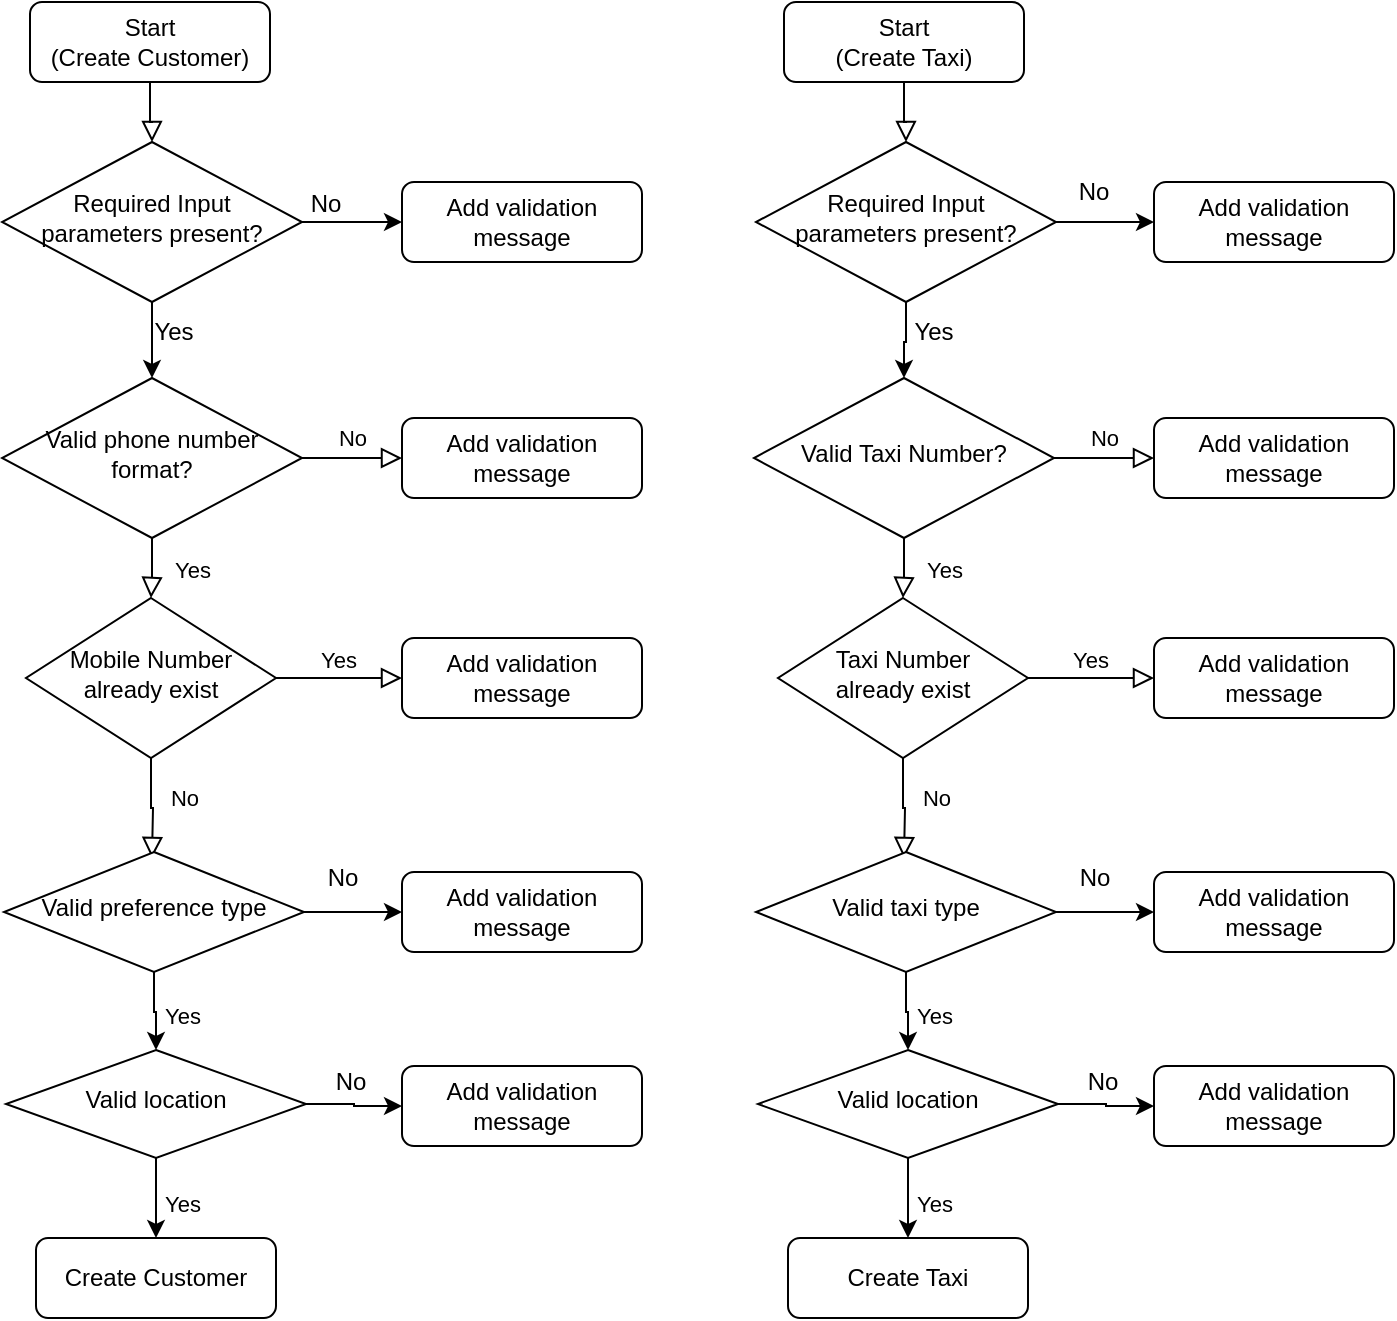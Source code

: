 <mxfile version="19.0.0" type="github"><diagram id="C5RBs43oDa-KdzZeNtuy" name="Page-1"><mxGraphModel dx="1157" dy="643" grid="1" gridSize="10" guides="1" tooltips="1" connect="1" arrows="1" fold="1" page="1" pageScale="1" pageWidth="827" pageHeight="1169" math="0" shadow="0"><root><mxCell id="WIyWlLk6GJQsqaUBKTNV-0"/><mxCell id="WIyWlLk6GJQsqaUBKTNV-1" parent="WIyWlLk6GJQsqaUBKTNV-0"/><mxCell id="WIyWlLk6GJQsqaUBKTNV-2" value="" style="rounded=0;html=1;jettySize=auto;orthogonalLoop=1;fontSize=11;endArrow=block;endFill=0;endSize=8;strokeWidth=1;shadow=0;labelBackgroundColor=none;edgeStyle=orthogonalEdgeStyle;entryX=0.5;entryY=0;entryDx=0;entryDy=0;" parent="WIyWlLk6GJQsqaUBKTNV-1" source="WIyWlLk6GJQsqaUBKTNV-3" target="k5kNq2A14wNLK9glgN0E-36" edge="1"><mxGeometry relative="1" as="geometry"/></mxCell><mxCell id="WIyWlLk6GJQsqaUBKTNV-3" value="Start&lt;br&gt;(Create Customer)" style="rounded=1;whiteSpace=wrap;html=1;fontSize=12;glass=0;strokeWidth=1;shadow=0;" parent="WIyWlLk6GJQsqaUBKTNV-1" vertex="1"><mxGeometry x="88" y="20" width="120" height="40" as="geometry"/></mxCell><mxCell id="WIyWlLk6GJQsqaUBKTNV-4" value="Yes" style="rounded=0;html=1;jettySize=auto;orthogonalLoop=1;fontSize=11;endArrow=block;endFill=0;endSize=8;strokeWidth=1;shadow=0;labelBackgroundColor=none;edgeStyle=orthogonalEdgeStyle;" parent="WIyWlLk6GJQsqaUBKTNV-1" source="WIyWlLk6GJQsqaUBKTNV-6" target="WIyWlLk6GJQsqaUBKTNV-10" edge="1"><mxGeometry y="20" relative="1" as="geometry"><mxPoint as="offset"/></mxGeometry></mxCell><mxCell id="WIyWlLk6GJQsqaUBKTNV-5" value="No" style="edgeStyle=orthogonalEdgeStyle;rounded=0;html=1;jettySize=auto;orthogonalLoop=1;fontSize=11;endArrow=block;endFill=0;endSize=8;strokeWidth=1;shadow=0;labelBackgroundColor=none;" parent="WIyWlLk6GJQsqaUBKTNV-1" source="WIyWlLk6GJQsqaUBKTNV-6" target="WIyWlLk6GJQsqaUBKTNV-7" edge="1"><mxGeometry y="10" relative="1" as="geometry"><mxPoint as="offset"/></mxGeometry></mxCell><mxCell id="WIyWlLk6GJQsqaUBKTNV-6" value="Valid phone number format?" style="rhombus;whiteSpace=wrap;html=1;shadow=0;fontFamily=Helvetica;fontSize=12;align=center;strokeWidth=1;spacing=6;spacingTop=-4;" parent="WIyWlLk6GJQsqaUBKTNV-1" vertex="1"><mxGeometry x="74" y="208" width="150" height="80" as="geometry"/></mxCell><mxCell id="WIyWlLk6GJQsqaUBKTNV-7" value="Add validation message" style="rounded=1;whiteSpace=wrap;html=1;fontSize=12;glass=0;strokeWidth=1;shadow=0;" parent="WIyWlLk6GJQsqaUBKTNV-1" vertex="1"><mxGeometry x="274" y="228" width="120" height="40" as="geometry"/></mxCell><mxCell id="WIyWlLk6GJQsqaUBKTNV-8" value="No" style="rounded=0;html=1;jettySize=auto;orthogonalLoop=1;fontSize=11;endArrow=block;endFill=0;endSize=8;strokeWidth=1;shadow=0;labelBackgroundColor=none;edgeStyle=orthogonalEdgeStyle;" parent="WIyWlLk6GJQsqaUBKTNV-1" source="WIyWlLk6GJQsqaUBKTNV-10" edge="1"><mxGeometry x="-0.208" y="16" relative="1" as="geometry"><mxPoint as="offset"/><mxPoint x="149" y="448" as="targetPoint"/></mxGeometry></mxCell><mxCell id="WIyWlLk6GJQsqaUBKTNV-9" value="Yes" style="edgeStyle=orthogonalEdgeStyle;rounded=0;html=1;jettySize=auto;orthogonalLoop=1;fontSize=11;endArrow=block;endFill=0;endSize=8;strokeWidth=1;shadow=0;labelBackgroundColor=none;" parent="WIyWlLk6GJQsqaUBKTNV-1" source="WIyWlLk6GJQsqaUBKTNV-10" edge="1"><mxGeometry y="10" relative="1" as="geometry"><mxPoint as="offset"/><mxPoint x="274" y="358" as="targetPoint"/></mxGeometry></mxCell><mxCell id="WIyWlLk6GJQsqaUBKTNV-10" value="Mobile Number already exist" style="rhombus;whiteSpace=wrap;html=1;shadow=0;fontFamily=Helvetica;fontSize=12;align=center;strokeWidth=1;spacing=6;spacingTop=-4;" parent="WIyWlLk6GJQsqaUBKTNV-1" vertex="1"><mxGeometry x="86" y="318" width="125" height="80" as="geometry"/></mxCell><mxCell id="k5kNq2A14wNLK9glgN0E-4" value="Yes" style="edgeStyle=orthogonalEdgeStyle;rounded=0;orthogonalLoop=1;jettySize=auto;html=1;entryX=0.5;entryY=0;entryDx=0;entryDy=0;" edge="1" parent="WIyWlLk6GJQsqaUBKTNV-1" source="k5kNq2A14wNLK9glgN0E-1" target="k5kNq2A14wNLK9glgN0E-2"><mxGeometry x="0.138" y="13" relative="1" as="geometry"><mxPoint as="offset"/></mxGeometry></mxCell><mxCell id="k5kNq2A14wNLK9glgN0E-9" style="edgeStyle=orthogonalEdgeStyle;rounded=0;orthogonalLoop=1;jettySize=auto;html=1;entryX=0;entryY=0.5;entryDx=0;entryDy=0;" edge="1" parent="WIyWlLk6GJQsqaUBKTNV-1" source="k5kNq2A14wNLK9glgN0E-1" target="k5kNq2A14wNLK9glgN0E-7"><mxGeometry relative="1" as="geometry"/></mxCell><mxCell id="k5kNq2A14wNLK9glgN0E-1" value="Valid preference type" style="rhombus;whiteSpace=wrap;html=1;shadow=0;fontFamily=Helvetica;fontSize=12;align=center;strokeWidth=1;spacing=6;spacingTop=-4;" vertex="1" parent="WIyWlLk6GJQsqaUBKTNV-1"><mxGeometry x="75" y="445" width="150" height="60" as="geometry"/></mxCell><mxCell id="k5kNq2A14wNLK9glgN0E-12" style="edgeStyle=orthogonalEdgeStyle;rounded=0;orthogonalLoop=1;jettySize=auto;html=1;entryX=0;entryY=0.5;entryDx=0;entryDy=0;" edge="1" parent="WIyWlLk6GJQsqaUBKTNV-1" source="k5kNq2A14wNLK9glgN0E-2" target="k5kNq2A14wNLK9glgN0E-11"><mxGeometry relative="1" as="geometry"/></mxCell><mxCell id="k5kNq2A14wNLK9glgN0E-2" value="Valid location" style="rhombus;whiteSpace=wrap;html=1;shadow=0;fontFamily=Helvetica;fontSize=12;align=center;strokeWidth=1;spacing=6;spacingTop=-4;" vertex="1" parent="WIyWlLk6GJQsqaUBKTNV-1"><mxGeometry x="76" y="544" width="150" height="54" as="geometry"/></mxCell><mxCell id="k5kNq2A14wNLK9glgN0E-5" value="Yes" style="edgeStyle=orthogonalEdgeStyle;rounded=0;orthogonalLoop=1;jettySize=auto;html=1;exitX=0.5;exitY=1;exitDx=0;exitDy=0;" edge="1" parent="WIyWlLk6GJQsqaUBKTNV-1" source="k5kNq2A14wNLK9glgN0E-2"><mxGeometry x="0.138" y="13" relative="1" as="geometry"><mxPoint x="160.067" y="592.973" as="sourcePoint"/><mxPoint x="151" y="638" as="targetPoint"/><mxPoint as="offset"/></mxGeometry></mxCell><mxCell id="k5kNq2A14wNLK9glgN0E-6" value="Add validation message" style="rounded=1;whiteSpace=wrap;html=1;fontSize=12;glass=0;strokeWidth=1;shadow=0;" vertex="1" parent="WIyWlLk6GJQsqaUBKTNV-1"><mxGeometry x="274" y="338" width="120" height="40" as="geometry"/></mxCell><mxCell id="k5kNq2A14wNLK9glgN0E-7" value="Add validation message" style="rounded=1;whiteSpace=wrap;html=1;fontSize=12;glass=0;strokeWidth=1;shadow=0;" vertex="1" parent="WIyWlLk6GJQsqaUBKTNV-1"><mxGeometry x="274" y="455" width="120" height="40" as="geometry"/></mxCell><mxCell id="k5kNq2A14wNLK9glgN0E-10" value="No" style="text;html=1;align=center;verticalAlign=middle;resizable=0;points=[];autosize=1;strokeColor=none;fillColor=none;" vertex="1" parent="WIyWlLk6GJQsqaUBKTNV-1"><mxGeometry x="229" y="448" width="30" height="20" as="geometry"/></mxCell><mxCell id="k5kNq2A14wNLK9glgN0E-11" value="Add validation message" style="rounded=1;whiteSpace=wrap;html=1;fontSize=12;glass=0;strokeWidth=1;shadow=0;" vertex="1" parent="WIyWlLk6GJQsqaUBKTNV-1"><mxGeometry x="274" y="552" width="120" height="40" as="geometry"/></mxCell><mxCell id="k5kNq2A14wNLK9glgN0E-13" value="No" style="text;html=1;align=center;verticalAlign=middle;resizable=0;points=[];autosize=1;strokeColor=none;fillColor=none;" vertex="1" parent="WIyWlLk6GJQsqaUBKTNV-1"><mxGeometry x="233" y="550" width="30" height="20" as="geometry"/></mxCell><mxCell id="k5kNq2A14wNLK9glgN0E-14" value="Create Customer" style="rounded=1;whiteSpace=wrap;html=1;fontSize=12;glass=0;strokeWidth=1;shadow=0;" vertex="1" parent="WIyWlLk6GJQsqaUBKTNV-1"><mxGeometry x="91" y="638" width="120" height="40" as="geometry"/></mxCell><mxCell id="k5kNq2A14wNLK9glgN0E-15" value="" style="rounded=0;html=1;jettySize=auto;orthogonalLoop=1;fontSize=11;endArrow=block;endFill=0;endSize=8;strokeWidth=1;shadow=0;labelBackgroundColor=none;edgeStyle=orthogonalEdgeStyle;" edge="1" parent="WIyWlLk6GJQsqaUBKTNV-1" source="k5kNq2A14wNLK9glgN0E-16" target="k5kNq2A14wNLK9glgN0E-38"><mxGeometry relative="1" as="geometry"/></mxCell><mxCell id="k5kNq2A14wNLK9glgN0E-16" value="Start&lt;br&gt;(Create Taxi)" style="rounded=1;whiteSpace=wrap;html=1;fontSize=12;glass=0;strokeWidth=1;shadow=0;" vertex="1" parent="WIyWlLk6GJQsqaUBKTNV-1"><mxGeometry x="465" y="20" width="120" height="40" as="geometry"/></mxCell><mxCell id="k5kNq2A14wNLK9glgN0E-17" value="Yes" style="rounded=0;html=1;jettySize=auto;orthogonalLoop=1;fontSize=11;endArrow=block;endFill=0;endSize=8;strokeWidth=1;shadow=0;labelBackgroundColor=none;edgeStyle=orthogonalEdgeStyle;" edge="1" parent="WIyWlLk6GJQsqaUBKTNV-1" source="k5kNq2A14wNLK9glgN0E-19" target="k5kNq2A14wNLK9glgN0E-23"><mxGeometry y="20" relative="1" as="geometry"><mxPoint as="offset"/></mxGeometry></mxCell><mxCell id="k5kNq2A14wNLK9glgN0E-18" value="No" style="edgeStyle=orthogonalEdgeStyle;rounded=0;html=1;jettySize=auto;orthogonalLoop=1;fontSize=11;endArrow=block;endFill=0;endSize=8;strokeWidth=1;shadow=0;labelBackgroundColor=none;" edge="1" parent="WIyWlLk6GJQsqaUBKTNV-1" source="k5kNq2A14wNLK9glgN0E-19" target="k5kNq2A14wNLK9glgN0E-20"><mxGeometry y="10" relative="1" as="geometry"><mxPoint as="offset"/></mxGeometry></mxCell><mxCell id="k5kNq2A14wNLK9glgN0E-19" value="Valid Taxi Number?" style="rhombus;whiteSpace=wrap;html=1;shadow=0;fontFamily=Helvetica;fontSize=12;align=center;strokeWidth=1;spacing=6;spacingTop=-4;" vertex="1" parent="WIyWlLk6GJQsqaUBKTNV-1"><mxGeometry x="450" y="208" width="150" height="80" as="geometry"/></mxCell><mxCell id="k5kNq2A14wNLK9glgN0E-20" value="Add validation message" style="rounded=1;whiteSpace=wrap;html=1;fontSize=12;glass=0;strokeWidth=1;shadow=0;" vertex="1" parent="WIyWlLk6GJQsqaUBKTNV-1"><mxGeometry x="650" y="228" width="120" height="40" as="geometry"/></mxCell><mxCell id="k5kNq2A14wNLK9glgN0E-21" value="No" style="rounded=0;html=1;jettySize=auto;orthogonalLoop=1;fontSize=11;endArrow=block;endFill=0;endSize=8;strokeWidth=1;shadow=0;labelBackgroundColor=none;edgeStyle=orthogonalEdgeStyle;" edge="1" parent="WIyWlLk6GJQsqaUBKTNV-1" source="k5kNq2A14wNLK9glgN0E-23"><mxGeometry x="-0.208" y="16" relative="1" as="geometry"><mxPoint as="offset"/><mxPoint x="525" y="448" as="targetPoint"/></mxGeometry></mxCell><mxCell id="k5kNq2A14wNLK9glgN0E-22" value="Yes" style="edgeStyle=orthogonalEdgeStyle;rounded=0;html=1;jettySize=auto;orthogonalLoop=1;fontSize=11;endArrow=block;endFill=0;endSize=8;strokeWidth=1;shadow=0;labelBackgroundColor=none;" edge="1" parent="WIyWlLk6GJQsqaUBKTNV-1" source="k5kNq2A14wNLK9glgN0E-23"><mxGeometry y="10" relative="1" as="geometry"><mxPoint as="offset"/><mxPoint x="650" y="358" as="targetPoint"/></mxGeometry></mxCell><mxCell id="k5kNq2A14wNLK9glgN0E-23" value="Taxi Number &lt;br&gt;already exist" style="rhombus;whiteSpace=wrap;html=1;shadow=0;fontFamily=Helvetica;fontSize=12;align=center;strokeWidth=1;spacing=6;spacingTop=-4;" vertex="1" parent="WIyWlLk6GJQsqaUBKTNV-1"><mxGeometry x="462" y="318" width="125" height="80" as="geometry"/></mxCell><mxCell id="k5kNq2A14wNLK9glgN0E-24" value="Yes" style="edgeStyle=orthogonalEdgeStyle;rounded=0;orthogonalLoop=1;jettySize=auto;html=1;entryX=0.5;entryY=0;entryDx=0;entryDy=0;" edge="1" parent="WIyWlLk6GJQsqaUBKTNV-1" source="k5kNq2A14wNLK9glgN0E-26" target="k5kNq2A14wNLK9glgN0E-28"><mxGeometry x="0.138" y="13" relative="1" as="geometry"><mxPoint as="offset"/></mxGeometry></mxCell><mxCell id="k5kNq2A14wNLK9glgN0E-25" style="edgeStyle=orthogonalEdgeStyle;rounded=0;orthogonalLoop=1;jettySize=auto;html=1;entryX=0;entryY=0.5;entryDx=0;entryDy=0;" edge="1" parent="WIyWlLk6GJQsqaUBKTNV-1" source="k5kNq2A14wNLK9glgN0E-26" target="k5kNq2A14wNLK9glgN0E-31"><mxGeometry relative="1" as="geometry"/></mxCell><mxCell id="k5kNq2A14wNLK9glgN0E-26" value="Valid taxi type" style="rhombus;whiteSpace=wrap;html=1;shadow=0;fontFamily=Helvetica;fontSize=12;align=center;strokeWidth=1;spacing=6;spacingTop=-4;" vertex="1" parent="WIyWlLk6GJQsqaUBKTNV-1"><mxGeometry x="451" y="445" width="150" height="60" as="geometry"/></mxCell><mxCell id="k5kNq2A14wNLK9glgN0E-27" style="edgeStyle=orthogonalEdgeStyle;rounded=0;orthogonalLoop=1;jettySize=auto;html=1;entryX=0;entryY=0.5;entryDx=0;entryDy=0;" edge="1" parent="WIyWlLk6GJQsqaUBKTNV-1" source="k5kNq2A14wNLK9glgN0E-28" target="k5kNq2A14wNLK9glgN0E-33"><mxGeometry relative="1" as="geometry"/></mxCell><mxCell id="k5kNq2A14wNLK9glgN0E-28" value="Valid location" style="rhombus;whiteSpace=wrap;html=1;shadow=0;fontFamily=Helvetica;fontSize=12;align=center;strokeWidth=1;spacing=6;spacingTop=-4;" vertex="1" parent="WIyWlLk6GJQsqaUBKTNV-1"><mxGeometry x="452" y="544" width="150" height="54" as="geometry"/></mxCell><mxCell id="k5kNq2A14wNLK9glgN0E-29" value="Yes" style="edgeStyle=orthogonalEdgeStyle;rounded=0;orthogonalLoop=1;jettySize=auto;html=1;exitX=0.5;exitY=1;exitDx=0;exitDy=0;" edge="1" parent="WIyWlLk6GJQsqaUBKTNV-1" source="k5kNq2A14wNLK9glgN0E-28"><mxGeometry x="0.138" y="13" relative="1" as="geometry"><mxPoint x="536.067" y="592.973" as="sourcePoint"/><mxPoint x="527" y="638" as="targetPoint"/><mxPoint as="offset"/></mxGeometry></mxCell><mxCell id="k5kNq2A14wNLK9glgN0E-30" value="Add validation message" style="rounded=1;whiteSpace=wrap;html=1;fontSize=12;glass=0;strokeWidth=1;shadow=0;" vertex="1" parent="WIyWlLk6GJQsqaUBKTNV-1"><mxGeometry x="650" y="338" width="120" height="40" as="geometry"/></mxCell><mxCell id="k5kNq2A14wNLK9glgN0E-31" value="Add validation message" style="rounded=1;whiteSpace=wrap;html=1;fontSize=12;glass=0;strokeWidth=1;shadow=0;" vertex="1" parent="WIyWlLk6GJQsqaUBKTNV-1"><mxGeometry x="650" y="455" width="120" height="40" as="geometry"/></mxCell><mxCell id="k5kNq2A14wNLK9glgN0E-32" value="No" style="text;html=1;align=center;verticalAlign=middle;resizable=0;points=[];autosize=1;strokeColor=none;fillColor=none;" vertex="1" parent="WIyWlLk6GJQsqaUBKTNV-1"><mxGeometry x="605" y="448" width="30" height="20" as="geometry"/></mxCell><mxCell id="k5kNq2A14wNLK9glgN0E-33" value="Add validation message" style="rounded=1;whiteSpace=wrap;html=1;fontSize=12;glass=0;strokeWidth=1;shadow=0;" vertex="1" parent="WIyWlLk6GJQsqaUBKTNV-1"><mxGeometry x="650" y="552" width="120" height="40" as="geometry"/></mxCell><mxCell id="k5kNq2A14wNLK9glgN0E-34" value="No" style="text;html=1;align=center;verticalAlign=middle;resizable=0;points=[];autosize=1;strokeColor=none;fillColor=none;" vertex="1" parent="WIyWlLk6GJQsqaUBKTNV-1"><mxGeometry x="609" y="550" width="30" height="20" as="geometry"/></mxCell><mxCell id="k5kNq2A14wNLK9glgN0E-35" value="Create Taxi" style="rounded=1;whiteSpace=wrap;html=1;fontSize=12;glass=0;strokeWidth=1;shadow=0;" vertex="1" parent="WIyWlLk6GJQsqaUBKTNV-1"><mxGeometry x="467" y="638" width="120" height="40" as="geometry"/></mxCell><mxCell id="k5kNq2A14wNLK9glgN0E-37" style="edgeStyle=orthogonalEdgeStyle;rounded=0;orthogonalLoop=1;jettySize=auto;html=1;entryX=0.5;entryY=0;entryDx=0;entryDy=0;" edge="1" parent="WIyWlLk6GJQsqaUBKTNV-1" source="k5kNq2A14wNLK9glgN0E-36" target="WIyWlLk6GJQsqaUBKTNV-6"><mxGeometry relative="1" as="geometry"/></mxCell><mxCell id="k5kNq2A14wNLK9glgN0E-41" style="edgeStyle=orthogonalEdgeStyle;rounded=0;orthogonalLoop=1;jettySize=auto;html=1;entryX=0;entryY=0.5;entryDx=0;entryDy=0;" edge="1" parent="WIyWlLk6GJQsqaUBKTNV-1" source="k5kNq2A14wNLK9glgN0E-36" target="k5kNq2A14wNLK9glgN0E-40"><mxGeometry relative="1" as="geometry"/></mxCell><mxCell id="k5kNq2A14wNLK9glgN0E-36" value="Required Input parameters present?" style="rhombus;whiteSpace=wrap;html=1;shadow=0;fontFamily=Helvetica;fontSize=12;align=center;strokeWidth=1;spacing=6;spacingTop=-4;" vertex="1" parent="WIyWlLk6GJQsqaUBKTNV-1"><mxGeometry x="74" y="90" width="150" height="80" as="geometry"/></mxCell><mxCell id="k5kNq2A14wNLK9glgN0E-39" style="edgeStyle=orthogonalEdgeStyle;rounded=0;orthogonalLoop=1;jettySize=auto;html=1;entryX=0.5;entryY=0;entryDx=0;entryDy=0;" edge="1" parent="WIyWlLk6GJQsqaUBKTNV-1" source="k5kNq2A14wNLK9glgN0E-38" target="k5kNq2A14wNLK9glgN0E-19"><mxGeometry relative="1" as="geometry"/></mxCell><mxCell id="k5kNq2A14wNLK9glgN0E-43" style="edgeStyle=orthogonalEdgeStyle;rounded=0;orthogonalLoop=1;jettySize=auto;html=1;entryX=0;entryY=0.5;entryDx=0;entryDy=0;" edge="1" parent="WIyWlLk6GJQsqaUBKTNV-1" source="k5kNq2A14wNLK9glgN0E-38" target="k5kNq2A14wNLK9glgN0E-42"><mxGeometry relative="1" as="geometry"/></mxCell><mxCell id="k5kNq2A14wNLK9glgN0E-38" value="Required Input parameters present?" style="rhombus;whiteSpace=wrap;html=1;shadow=0;fontFamily=Helvetica;fontSize=12;align=center;strokeWidth=1;spacing=6;spacingTop=-4;" vertex="1" parent="WIyWlLk6GJQsqaUBKTNV-1"><mxGeometry x="451" y="90" width="150" height="80" as="geometry"/></mxCell><mxCell id="k5kNq2A14wNLK9glgN0E-40" value="Add validation message" style="rounded=1;whiteSpace=wrap;html=1;fontSize=12;glass=0;strokeWidth=1;shadow=0;" vertex="1" parent="WIyWlLk6GJQsqaUBKTNV-1"><mxGeometry x="274" y="110" width="120" height="40" as="geometry"/></mxCell><mxCell id="k5kNq2A14wNLK9glgN0E-42" value="Add validation message" style="rounded=1;whiteSpace=wrap;html=1;fontSize=12;glass=0;strokeWidth=1;shadow=0;" vertex="1" parent="WIyWlLk6GJQsqaUBKTNV-1"><mxGeometry x="650" y="110" width="120" height="40" as="geometry"/></mxCell><mxCell id="k5kNq2A14wNLK9glgN0E-46" value="Yes" style="text;html=1;strokeColor=none;fillColor=none;align=center;verticalAlign=middle;whiteSpace=wrap;rounded=0;" vertex="1" parent="WIyWlLk6GJQsqaUBKTNV-1"><mxGeometry x="130" y="170" width="60" height="30" as="geometry"/></mxCell><mxCell id="k5kNq2A14wNLK9glgN0E-49" value="No" style="text;html=1;strokeColor=none;fillColor=none;align=center;verticalAlign=middle;whiteSpace=wrap;rounded=0;" vertex="1" parent="WIyWlLk6GJQsqaUBKTNV-1"><mxGeometry x="206" y="106" width="60" height="30" as="geometry"/></mxCell><mxCell id="k5kNq2A14wNLK9glgN0E-50" value="Yes" style="text;html=1;strokeColor=none;fillColor=none;align=center;verticalAlign=middle;whiteSpace=wrap;rounded=0;" vertex="1" parent="WIyWlLk6GJQsqaUBKTNV-1"><mxGeometry x="510" y="170" width="60" height="30" as="geometry"/></mxCell><mxCell id="k5kNq2A14wNLK9glgN0E-51" value="No" style="text;html=1;strokeColor=none;fillColor=none;align=center;verticalAlign=middle;whiteSpace=wrap;rounded=0;" vertex="1" parent="WIyWlLk6GJQsqaUBKTNV-1"><mxGeometry x="590" y="100" width="60" height="30" as="geometry"/></mxCell></root></mxGraphModel></diagram></mxfile>